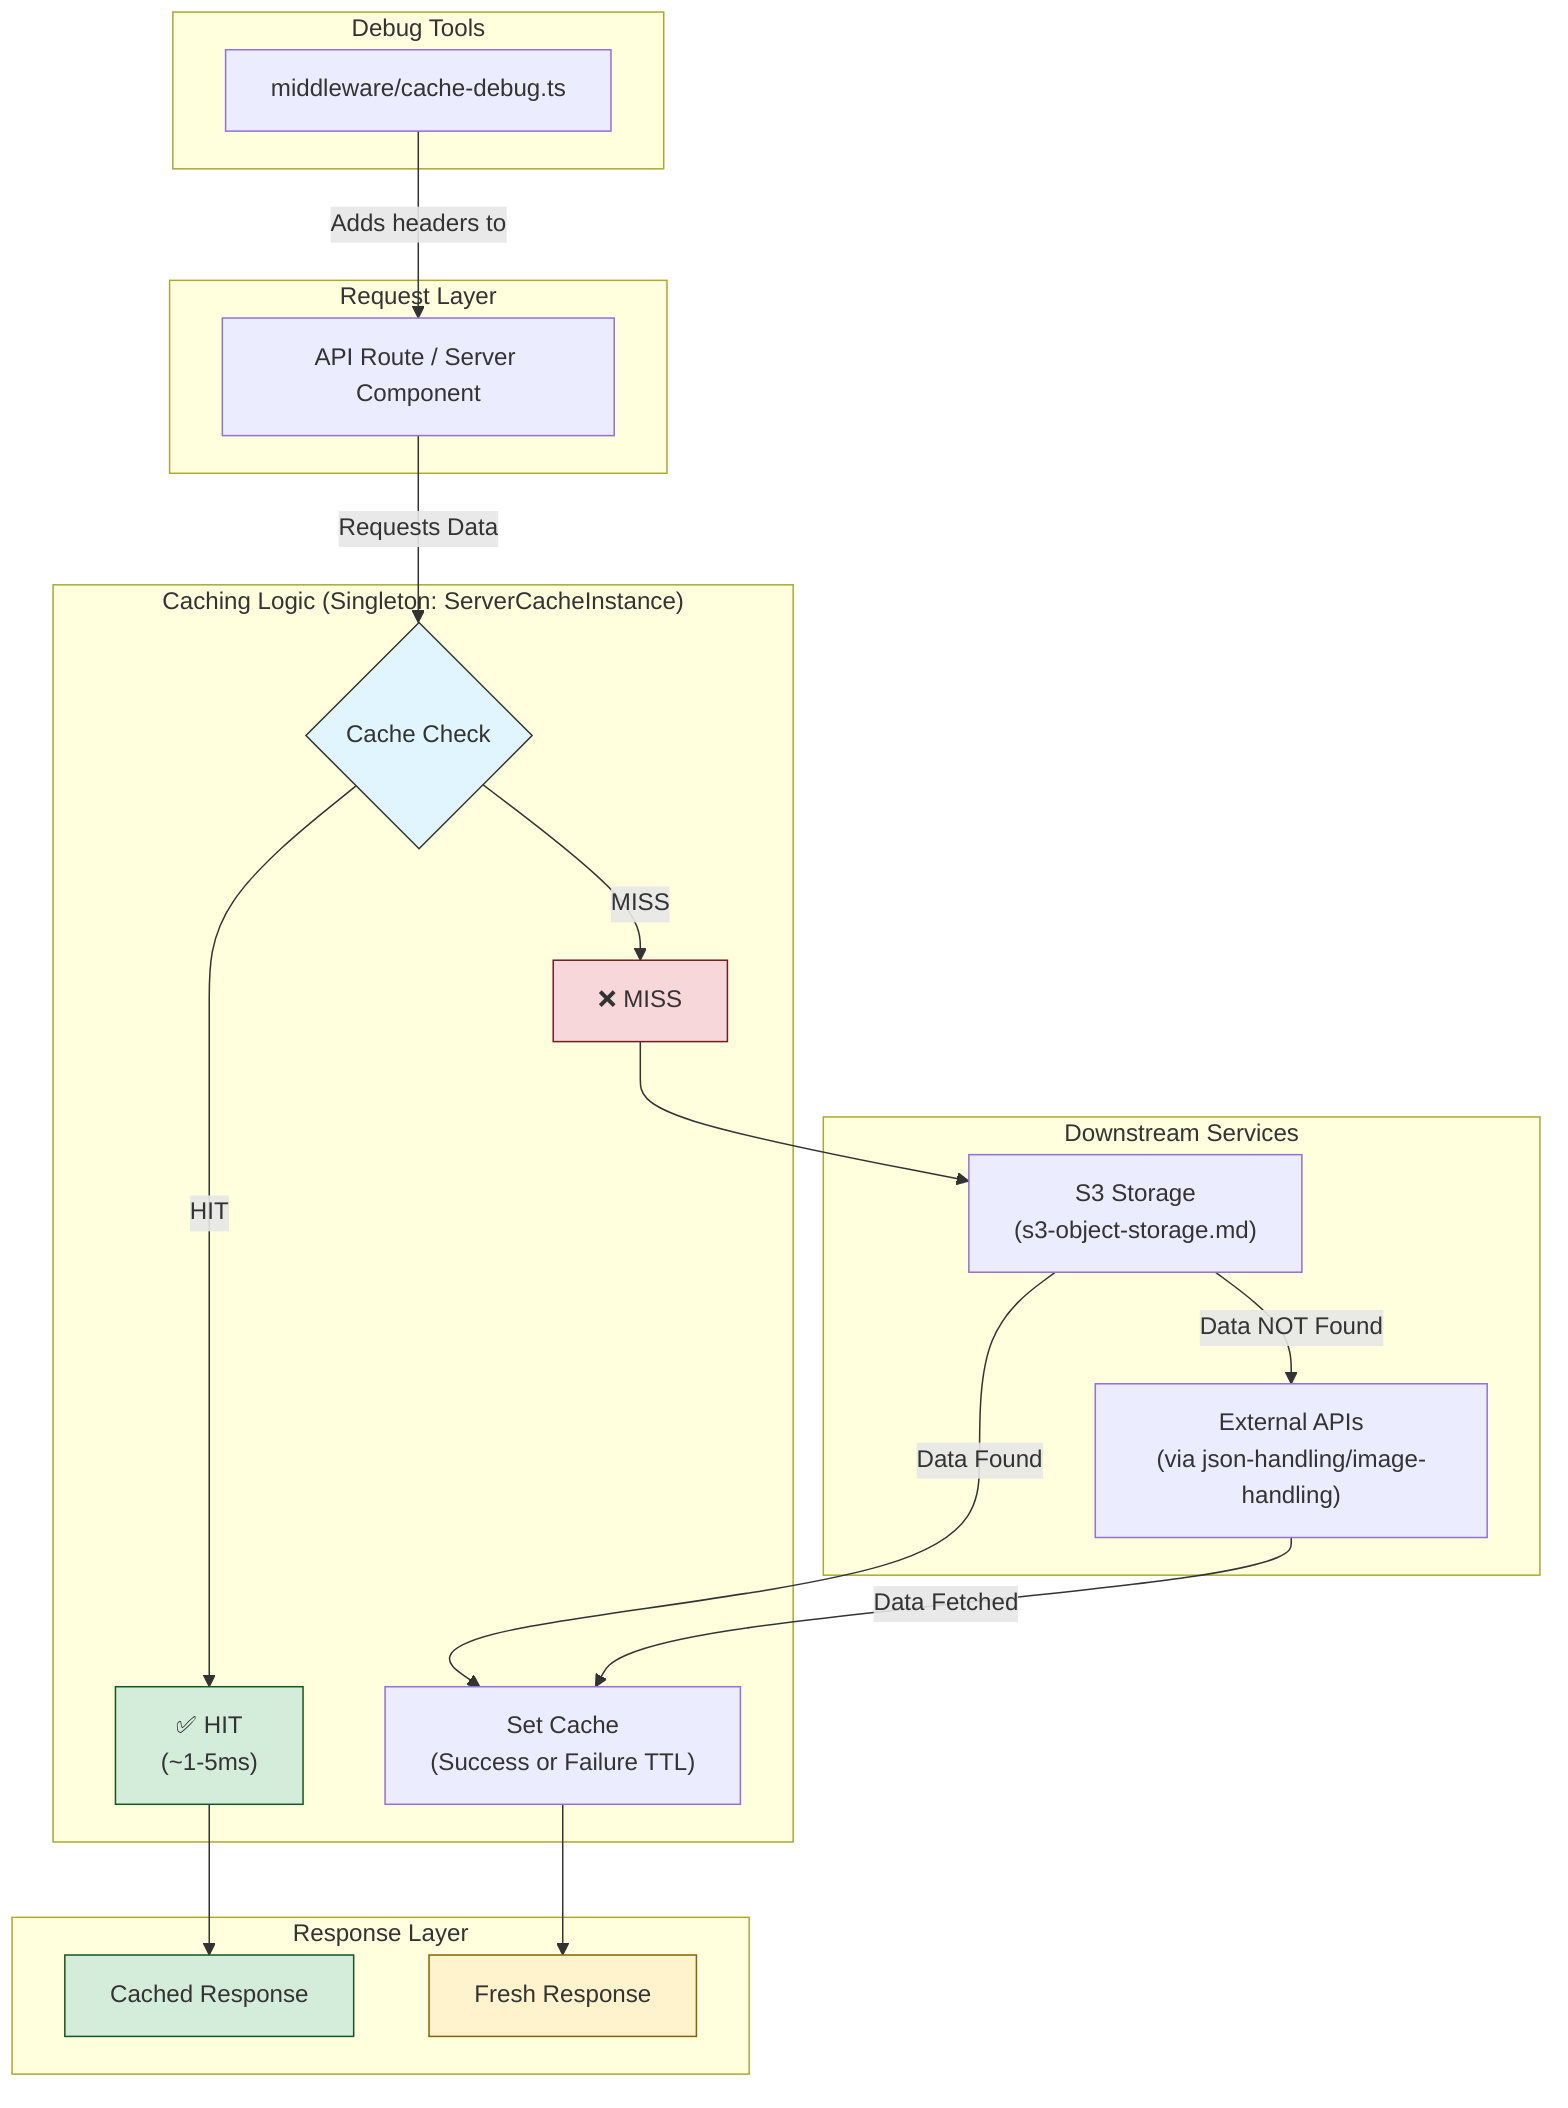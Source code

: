 graph TD
    subgraph "Request Layer"
        A[API Route / Server Component]
    end

    subgraph "Caching Logic (Singleton: ServerCacheInstance)"
        B{Cache Check}
        C["✅ HIT<br/>(~1-5ms)"]
        D["❌ MISS"]
        E["Set Cache<br/>(Success or Failure TTL)"]
    end

    subgraph "Downstream Services"
        F["S3 Storage<br/>(s3-object-storage.md)"]
        G["External APIs<br/>(via json-handling/image-handling)"]
    end
    
    subgraph "Response Layer"
        H[Cached Response]
        I[Fresh Response]
    end

    A -- "Requests Data" --> B
    B -->|HIT| C
    C --> H
    
    B -->|MISS| D
    D --> F
    F -- "Data Found" --> E
    F -- "Data NOT Found" --> G
    
    G -- "Data Fetched" --> E
    E --> I

    subgraph "Debug Tools"
        J["middleware/cache-debug.ts"]
    end

    J -- "Adds headers to" --> A

    %% Styling
    style B fill:#e1f5fe,stroke:#333
    style C fill:#d4edda,stroke:#155724
    style D fill:#f8d7da,stroke:#721c24
    style H fill:#d4edda,stroke:#155724
    style I fill:#fff3cd,stroke:#856404